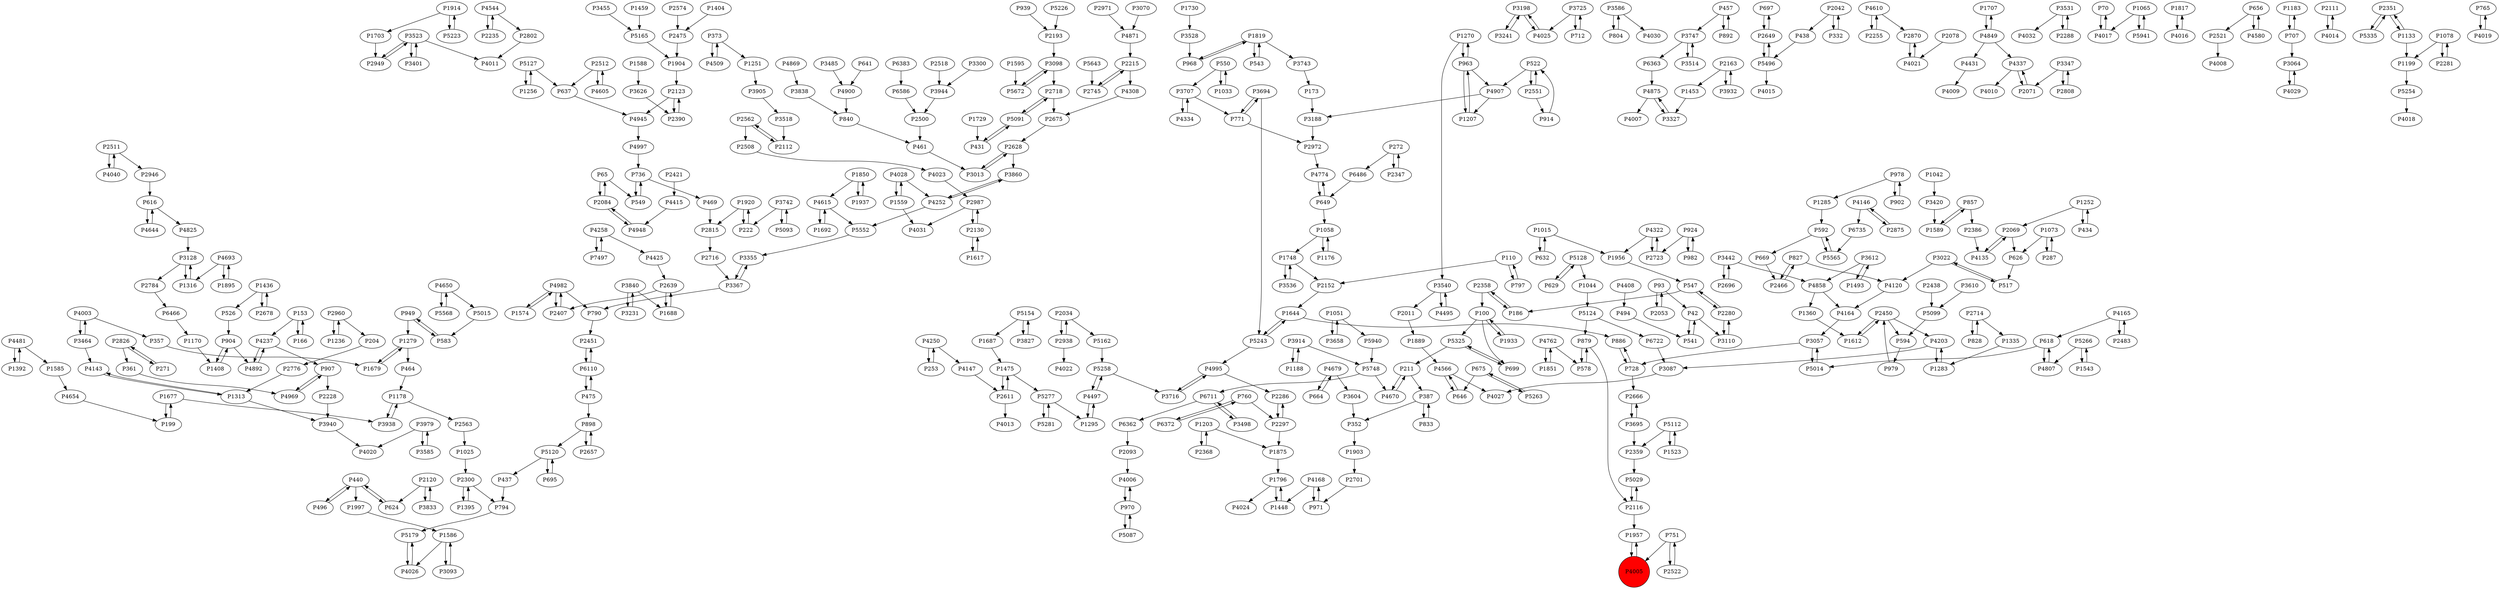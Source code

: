 digraph {
	P3523 -> P2949
	P3860 -> P4252
	P4615 -> P5552
	P2971 -> P4871
	P1256 -> P5127
	P3188 -> P2972
	P3905 -> P3518
	P4566 -> P4027
	P3057 -> P728
	P5325 -> P699
	P2358 -> P100
	P1687 -> P1475
	P6110 -> P475
	P2696 -> P3442
	P2300 -> P1395
	P4143 -> P1313
	P982 -> P924
	P1203 -> P2368
	P5127 -> P637
	P4654 -> P199
	P1819 -> P3743
	P3707 -> P771
	P5568 -> P4650
	P939 -> P2193
	P387 -> P352
	P2300 -> P794
	P907 -> P2228
	P4408 -> P494
	P3442 -> P2696
	P2450 -> P4203
	P357 -> P1679
	P4168 -> P971
	P616 -> P4644
	P3838 -> P840
	P618 -> P5014
	P361 -> P4969
	P827 -> P4120
	P1252 -> P434
	P840 -> P461
	P646 -> P4566
	P65 -> P2084
	P1574 -> P4982
	P2611 -> P4013
	P2949 -> P3523
	P5179 -> P4026
	P2116 -> P1957
	P592 -> P5565
	P6372 -> P760
	P2297 -> P1875
	P3198 -> P4025
	P4825 -> P3128
	P6110 -> P2451
	P3716 -> P4995
	P2084 -> P65
	P2130 -> P2987
	P2011 -> P1889
	P1559 -> P4031
	P5154 -> P1687
	P2130 -> P1617
	P2522 -> P751
	P675 -> P646
	P970 -> P5087
	P253 -> P4250
	P2512 -> P4605
	P5266 -> P4807
	P5128 -> P1044
	P3528 -> P968
	P751 -> P2522
	P4026 -> P5179
	P3401 -> P3523
	P3464 -> P4003
	P3367 -> P790
	P4237 -> P4892
	P5087 -> P970
	P828 -> P2714
	P1475 -> P5277
	P1850 -> P4615
	P1692 -> P4615
	P1819 -> P543
	P5120 -> P437
	P626 -> P517
	P199 -> P1677
	P173 -> P3188
	P1251 -> P3905
	P4566 -> P646
	P898 -> P2657
	P42 -> P3110
	P3586 -> P804
	P1914 -> P1703
	P457 -> P3747
	P2666 -> P3695
	P827 -> P2466
	P440 -> P496
	P3022 -> P4120
	P695 -> P5120
	P549 -> P736
	P971 -> P4168
	P5748 -> P4670
	P5266 -> P1543
	P3914 -> P1188
	P1493 -> P3612
	P728 -> P2666
	P4995 -> P3716
	P618 -> P4807
	P5258 -> P3716
	P2123 -> P4945
	P1044 -> P5124
	P1188 -> P3914
	P5029 -> P2116
	P1612 -> P2450
	P2120 -> P624
	P4203 -> P3087
	P5243 -> P1644
	P1295 -> P4497
	P65 -> P549
	P6362 -> P2093
	P4650 -> P5568
	P4875 -> P4007
	P4120 -> P4164
	P3540 -> P2011
	P979 -> P2450
	P4997 -> P736
	P4203 -> P1283
	P1677 -> P199
	P3833 -> P2120
	P697 -> P2649
	P5112 -> P2359
	P6363 -> P4875
	P4237 -> P907
	P2511 -> P4040
	P461 -> P3013
	P4610 -> P2255
	P1707 -> P4849
	P4849 -> P1707
	P1360 -> P1612
	P5748 -> P6711
	P1997 -> P1586
	P186 -> P2358
	P2563 -> P1025
	P1957 -> P4005
	P857 -> P2386
	P1956 -> P547
	P728 -> P886
	P592 -> P669
	P2649 -> P697
	P3531 -> P4032
	P100 -> P1933
	P4509 -> P373
	P1644 -> P5243
	P7497 -> P4258
	P1058 -> P1748
	P751 -> P4005
	P914 -> P522
	P1904 -> P2123
	P5226 -> P2193
	P496 -> P440
	P352 -> P1903
	P2280 -> P547
	P2826 -> P271
	P3442 -> P4858
	P2450 -> P594
	P2628 -> P3860
	P547 -> P2280
	P4693 -> P1316
	P3013 -> P2628
	P1058 -> P1176
	P4644 -> P616
	P4544 -> P2235
	P42 -> P541
	P3742 -> P5093
	P949 -> P583
	P4147 -> P2611
	P2649 -> P5496
	P949 -> P1279
	P70 -> P4017
	P543 -> P1819
	P857 -> P1589
	P3110 -> P2280
	P1335 -> P1283
	P3455 -> P5165
	P4995 -> P2286
	P2288 -> P3531
	P904 -> P1408
	P6722 -> P3087
	P550 -> P3707
	P4875 -> P3327
	P3743 -> P173
	P4168 -> P1448
	P902 -> P978
	P1748 -> P2152
	P4497 -> P1295
	P3938 -> P1178
	P1559 -> P4028
	P3464 -> P4143
	P437 -> P794
	P438 -> P5496
	P541 -> P42
	P387 -> P833
	P1875 -> P1796
	P3979 -> P3585
	P3231 -> P3840
	P1933 -> P100
	P736 -> P549
	P2551 -> P522
	P1644 -> P886
	P4165 -> P618
	P649 -> P1058
	P1436 -> P526
	P924 -> P982
	P4693 -> P1895
	P3355 -> P3367
	P2123 -> P2390
	P469 -> P2815
	P2069 -> P626
	P583 -> P949
	P2071 -> P4337
	P4164 -> P3057
	P2946 -> P616
	P2776 -> P1313
	P3093 -> P1586
	P4017 -> P70
	P4858 -> P1360
	P760 -> P2297
	P649 -> P4774
	P5552 -> P3355
	P2574 -> P2475
	P2639 -> P1688
	P1025 -> P2300
	P3585 -> P3979
	P6735 -> P5565
	P1903 -> P2701
	P522 -> P4907
	P771 -> P2972
	P271 -> P2826
	P1178 -> P3938
	P5091 -> P2718
	P1914 -> P5223
	P1436 -> P2678
	P907 -> P4969
	P2120 -> P3833
	P904 -> P4892
	P1817 -> P4016
	P5243 -> P4995
	P1895 -> P4693
	P2116 -> P5029
	P5496 -> P2649
	P1073 -> P626
	P5281 -> P5277
	P4605 -> P2512
	P1617 -> P2130
	P2521 -> P4008
	P736 -> P469
	P3536 -> P1748
	P6383 -> P6586
	P440 -> P624
	P1183 -> P707
	P2193 -> P3098
	P669 -> P2466
	P3586 -> P4030
	P2701 -> P971
	P4858 -> P4164
	P2358 -> P186
	P3658 -> P1051
	P3747 -> P3514
	P797 -> P110
	P1065 -> P5941
	P3612 -> P1493
	P475 -> P898
	P5015 -> P583
	P2611 -> P1475
	P1589 -> P857
	P1178 -> P2563
	P1448 -> P1796
	P3612 -> P4858
	P771 -> P3694
	P4679 -> P664
	P2042 -> P438
	P2421 -> P4415
	P4005 -> P1957
	P624 -> P440
	P1796 -> P1448
	P4135 -> P2069
	P2483 -> P4165
	P5325 -> P211
	P4650 -> P5015
	P5154 -> P3827
	P712 -> P3725
	P6486 -> P649
	P4495 -> P3540
	P2111 -> P4014
	P2875 -> P4146
	P1523 -> P5112
	P1920 -> P222
	P2562 -> P2508
	P153 -> P166
	P6586 -> P2500
	P2714 -> P1335
	P4869 -> P3838
	P2215 -> P2745
	P2451 -> P6110
	P2826 -> P361
	P4945 -> P4997
	P1207 -> P963
	P2438 -> P5099
	P100 -> P699
	P879 -> P578
	P3327 -> P4875
	P93 -> P42
	P1236 -> P2960
	P2359 -> P5029
	P578 -> P879
	P3604 -> P352
	P4258 -> P4425
	P3087 -> P4027
	P550 -> P1033
	P3498 -> P6711
	P3098 -> P2718
	P3944 -> P2500
	P1270 -> P3540
	P457 -> P892
	P4892 -> P4237
	P4165 -> P2483
	P5277 -> P1295
	P1283 -> P4203
	P5162 -> P5258
	P5223 -> P1914
	P1679 -> P1279
	P924 -> P2723
	P4040 -> P2511
	P616 -> P4825
	P3367 -> P3355
	P2450 -> P1612
	P5496 -> P4015
	P1920 -> P2815
	P2714 -> P828
	P2215 -> P4308
	P3523 -> P3401
	P1729 -> P431
	P2351 -> P5335
	P5335 -> P2351
	P3725 -> P4025
	P1051 -> P5940
	P494 -> P541
	P963 -> P1207
	P1851 -> P4762
	P287 -> P1073
	P3514 -> P3747
	P2511 -> P2946
	P1133 -> P2351
	P4774 -> P649
	P632 -> P1015
	P3694 -> P5243
	P3840 -> P3231
	P4258 -> P7497
	P2034 -> P2938
	P2718 -> P2675
	P3695 -> P2666
	P5254 -> P4018
	P4871 -> P2215
	P1252 -> P2069
	P4334 -> P3707
	P2987 -> P2130
	P3914 -> P5748
	P5112 -> P1523
	P4337 -> P2071
	P2053 -> P93
	P1015 -> P1956
	P1748 -> P3536
	P2386 -> P4135
	P3694 -> P771
	P3940 -> P4020
	P1703 -> P2949
	P4982 -> P2407
	P5127 -> P1256
	P2551 -> P914
	P110 -> P2152
	P100 -> P5325
	P2281 -> P1078
	P804 -> P3586
	P4252 -> P3860
	P1279 -> P464
	P3022 -> P517
	P4029 -> P3064
	P963 -> P4907
	P4762 -> P1851
	P4982 -> P1574
	P2042 -> P332
	P1170 -> P1408
	P2639 -> P2407
	P2628 -> P3013
	P4544 -> P2802
	P4900 -> P840
	P2368 -> P1203
	P4762 -> P578
	P2938 -> P2034
	P3725 -> P712
	P892 -> P457
	P1543 -> P5266
	P1595 -> P5672
	P3128 -> P1316
	P440 -> P1997
	P373 -> P1251
	P6466 -> P1170
	P879 -> P2116
	P1176 -> P1058
	P332 -> P2042
	P629 -> P5128
	P3420 -> P1589
	P1453 -> P3327
	P4337 -> P4010
	P4146 -> P2875
	P2163 -> P1453
	P2562 -> P2112
	P1677 -> P3938
	P1408 -> P904
	P4016 -> P1817
	P2280 -> P3110
	P1133 -> P1199
	P790 -> P2451
	P434 -> P1252
	P1313 -> P4143
	P2960 -> P1236
	P4849 -> P4431
	P2500 -> P461
	P765 -> P4019
	P4021 -> P2870
	P2034 -> P5162
	P526 -> P904
	P4014 -> P2111
	P2351 -> P1133
	P153 -> P4237
	P978 -> P902
	P3070 -> P4871
	P3347 -> P2071
	P978 -> P1285
	P4250 -> P4147
	P707 -> P1183
	P272 -> P6486
	P3198 -> P3241
	P1475 -> P2611
	P4610 -> P2870
	P2466 -> P827
	P1033 -> P550
	P2228 -> P3940
	P2084 -> P4948
	P5124 -> P6722
	P3707 -> P4334
	P970 -> P4006
	P2163 -> P3932
	P2297 -> P2286
	P3531 -> P2288
	P211 -> P387
	P1395 -> P2300
	P3610 -> P5099
	P4025 -> P3198
	P4028 -> P4252
	P1688 -> P2639
	P4322 -> P2723
	P2286 -> P2297
	P656 -> P4580
	P3742 -> P222
	P760 -> P6372
	P1073 -> P287
	P4907 -> P1207
	P1285 -> P592
	P4003 -> P357
	P6711 -> P3498
	P794 -> P5179
	P3747 -> P6363
	P1313 -> P3940
	P1065 -> P4017
	P3827 -> P5154
	P1078 -> P1199
	P5643 -> P2745
	P3057 -> P5014
	P5120 -> P695
	P4322 -> P1956
	P1889 -> P4566
	P1586 -> P4026
	P898 -> P5120
	P464 -> P1178
	P5565 -> P592
	P4948 -> P2084
	P1015 -> P632
	P2972 -> P4774
	P4615 -> P1692
	P5165 -> P1904
	P2390 -> P2123
	P656 -> P2521
	P2808 -> P3347
	P3518 -> P2112
	P707 -> P3064
	P2078 -> P4021
	P2716 -> P3367
	P1585 -> P4654
	P3979 -> P4020
	P4679 -> P3604
	P110 -> P797
	P4907 -> P3188
	P2723 -> P4322
	P675 -> P5263
	P2255 -> P4610
	P4415 -> P4948
	P5093 -> P3742
	P3347 -> P2808
	P963 -> P1270
	P4580 -> P656
	P5099 -> P594
	P4023 -> P2987
	P1270 -> P963
	P3932 -> P2163
	P5277 -> P5281
	P4431 -> P4009
	P2657 -> P898
	P5263 -> P675
	P2112 -> P2562
	P1392 -> P4481
	P4849 -> P4337
	P2678 -> P1436
	P2475 -> P1904
	P4425 -> P2639
	P1279 -> P1679
	P3695 -> P2359
	P4481 -> P1392
	P547 -> P186
	P3523 -> P4011
	P1316 -> P3128
	P1588 -> P3626
	P3064 -> P4029
	P5091 -> P431
	P2784 -> P6466
	P3128 -> P2784
	P4006 -> P970
	P475 -> P6110
	P699 -> P5325
	P968 -> P1819
	P2407 -> P4982
	P1404 -> P2475
	P2718 -> P5091
	P272 -> P2347
	P4250 -> P253
	P2093 -> P4006
	P5941 -> P1065
	P6711 -> P6362
	P4982 -> P790
	P2802 -> P4011
	P1937 -> P1850
	P2347 -> P272
	P2815 -> P2716
	P886 -> P728
	P2960 -> P204
	P3626 -> P2390
	P2518 -> P3944
	P594 -> P979
	P4028 -> P1559
	P1459 -> P5165
	P5014 -> P3057
	P1203 -> P1875
	P3540 -> P4495
	P5128 -> P629
	P4807 -> P618
	P4003 -> P3464
	P5258 -> P4497
	P4481 -> P1585
	P4019 -> P765
	P2987 -> P4031
	P2235 -> P4544
	P2870 -> P4021
	P2152 -> P1644
	P1199 -> P5254
	P2745 -> P2215
	P2512 -> P637
	P166 -> P153
	P3098 -> P5672
	P637 -> P4945
	P431 -> P5091
	P3241 -> P3198
	P1850 -> P1937
	P4497 -> P5258
	P517 -> P3022
	P5672 -> P3098
	P1796 -> P4024
	P1042 -> P3420
	P1586 -> P3093
	P833 -> P387
	P4670 -> P211
	P2675 -> P2628
	P204 -> P2776
	P1078 -> P2281
	P522 -> P2551
	P2069 -> P4135
	P2938 -> P4022
	P1819 -> P968
	P3485 -> P4900
	P664 -> P4679
	P641 -> P4900
	P1730 -> P3528
	P4146 -> P6735
	P222 -> P1920
	P1051 -> P3658
	P3840 -> P1688
	P93 -> P2053
	P373 -> P4509
	P2508 -> P4023
	P4252 -> P5552
	P211 -> P4670
	P5124 -> P879
	P4969 -> P907
	P5940 -> P5748
	P4308 -> P2675
	P3300 -> P3944
	P4005 [shape=circle]
	P4005 [style=filled]
	P4005 [fillcolor=red]
}